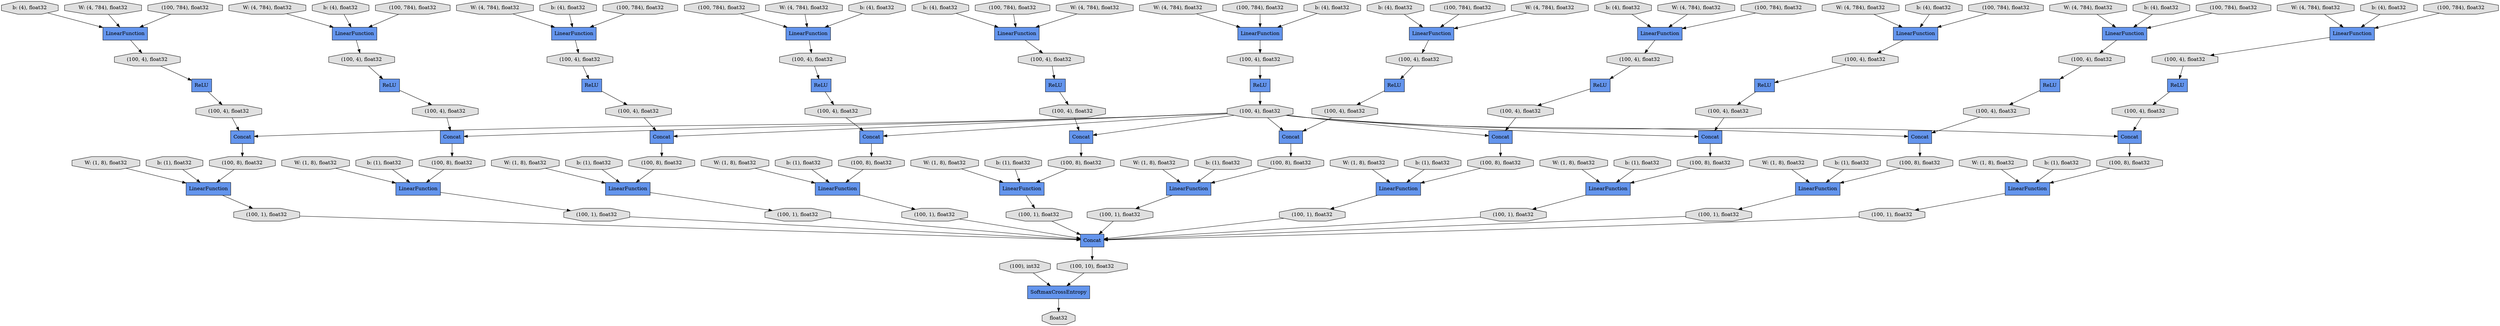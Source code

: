 digraph graphname{rankdir=TB;140531628105800 [label="ReLU",shape="record",fillcolor="#6495ED",style="filled"];140531671474304 [label="b: (4), float32",shape="octagon",fillcolor="#E0E0E0",style="filled"];140531657187512 [label="LinearFunction",shape="record",fillcolor="#6495ED",style="filled"];140531628106024 [label="SoftmaxCrossEntropy",shape="record",fillcolor="#6495ED",style="filled"];140531628155176 [label="W: (1, 8), float32",shape="octagon",fillcolor="#E0E0E0",style="filled"];140531664839008 [label="b: (4), float32",shape="octagon",fillcolor="#E0E0E0",style="filled"];140531628106136 [label="(100, 4), float32",shape="octagon",fillcolor="#E0E0E0",style="filled"];140531664839064 [label="W: (4, 784), float32",shape="octagon",fillcolor="#E0E0E0",style="filled"];140531628155400 [label="b: (1), float32",shape="octagon",fillcolor="#E0E0E0",style="filled"];140531628106248 [label="ReLU",shape="record",fillcolor="#6495ED",style="filled"];140531664839344 [label="W: (4, 784), float32",shape="octagon",fillcolor="#E0E0E0",style="filled"];140531628106472 [label="(100, 4), float32",shape="octagon",fillcolor="#E0E0E0",style="filled"];140531641983776 [label="W: (4, 784), float32",shape="octagon",fillcolor="#E0E0E0",style="filled"];140531628106584 [label="ReLU",shape="record",fillcolor="#6495ED",style="filled"];140531628155904 [label="W: (1, 8), float32",shape="octagon",fillcolor="#E0E0E0",style="filled"];140531671539664 [label="(100, 784), float32",shape="octagon",fillcolor="#E0E0E0",style="filled"];140531628106808 [label="(100, 4), float32",shape="octagon",fillcolor="#E0E0E0",style="filled"];140531617489976 [label="LinearFunction",shape="record",fillcolor="#6495ED",style="filled"];140531664782392 [label="W: (4, 784), float32",shape="octagon",fillcolor="#E0E0E0",style="filled"];140531628106920 [label="ReLU",shape="record",fillcolor="#6495ED",style="filled"];140531617555624 [label="(100, 4), float32",shape="octagon",fillcolor="#E0E0E0",style="filled"];140531664839848 [label="b: (4), float32",shape="octagon",fillcolor="#E0E0E0",style="filled"];140531628156128 [label="b: (1), float32",shape="octagon",fillcolor="#E0E0E0",style="filled"];140531628107032 [label="(100), int32",shape="octagon",fillcolor="#E0E0E0",style="filled"];140531628107144 [label="(100, 4), float32",shape="octagon",fillcolor="#E0E0E0",style="filled"];140531664782728 [label="b: (4), float32",shape="octagon",fillcolor="#E0E0E0",style="filled"];140531664840128 [label="b: (4), float32",shape="octagon",fillcolor="#E0E0E0",style="filled"];140531628107256 [label="ReLU",shape="record",fillcolor="#6495ED",style="filled"];140531628156632 [label="W: (1, 8), float32",shape="octagon",fillcolor="#E0E0E0",style="filled"];140531628107480 [label="(100, 4), float32",shape="octagon",fillcolor="#E0E0E0",style="filled"];140531628107592 [label="ReLU",shape="record",fillcolor="#6495ED",style="filled"];140531649865544 [label="(100, 784), float32",shape="octagon",fillcolor="#E0E0E0",style="filled"];140531628156856 [label="b: (1), float32",shape="octagon",fillcolor="#E0E0E0",style="filled"];140531657517040 [label="(100, 784), float32",shape="octagon",fillcolor="#E0E0E0",style="filled"];140531649710064 [label="(100, 784), float32",shape="octagon",fillcolor="#E0E0E0",style="filled"];140531628107816 [label="(100, 4), float32",shape="octagon",fillcolor="#E0E0E0",style="filled"];140531628107928 [label="ReLU",shape="record",fillcolor="#6495ED",style="filled"];140531664840912 [label="W: (4, 784), float32",shape="octagon",fillcolor="#E0E0E0",style="filled"];140531628108152 [label="(100, 4), float32",shape="octagon",fillcolor="#E0E0E0",style="filled"];140531628157360 [label="W: (1, 8), float32",shape="octagon",fillcolor="#E0E0E0",style="filled"];140531664841136 [label="b: (4), float32",shape="octagon",fillcolor="#E0E0E0",style="filled"];140531628108264 [label="ReLU",shape="record",fillcolor="#6495ED",style="filled"];140531628157584 [label="b: (1), float32",shape="octagon",fillcolor="#E0E0E0",style="filled"];140531628108488 [label="(100, 4), float32",shape="octagon",fillcolor="#E0E0E0",style="filled"];140531628108600 [label="ReLU",shape="record",fillcolor="#6495ED",style="filled"];140531628108712 [label="float32",shape="octagon",fillcolor="#E0E0E0",style="filled"];140531664841640 [label="W: (4, 784), float32",shape="octagon",fillcolor="#E0E0E0",style="filled"];140531628108824 [label="(100, 4), float32",shape="octagon",fillcolor="#E0E0E0",style="filled"];140531628158088 [label="W: (1, 8), float32",shape="octagon",fillcolor="#E0E0E0",style="filled"];140531628108936 [label="ReLU",shape="record",fillcolor="#6495ED",style="filled"];140531664841864 [label="b: (4), float32",shape="octagon",fillcolor="#E0E0E0",style="filled"];140531628158312 [label="b: (1), float32",shape="octagon",fillcolor="#E0E0E0",style="filled"];140531628109160 [label="(100, 4), float32",shape="octagon",fillcolor="#E0E0E0",style="filled"];140531628109272 [label="ReLU",shape="record",fillcolor="#6495ED",style="filled"];140531657174600 [label="LinearFunction",shape="record",fillcolor="#6495ED",style="filled"];140531664834120 [label="W: (4, 784), float32",shape="octagon",fillcolor="#E0E0E0",style="filled"];140531628109496 [label="(100, 4), float32",shape="octagon",fillcolor="#E0E0E0",style="filled"];140531628122008 [label="LinearFunction",shape="record",fillcolor="#6495ED",style="filled"];140531664842480 [label="W: (1, 8), float32",shape="octagon",fillcolor="#E0E0E0",style="filled"];140531628158816 [label="W: (1, 8), float32",shape="octagon",fillcolor="#E0E0E0",style="filled"];140531628109720 [label="LinearFunction",shape="record",fillcolor="#6495ED",style="filled"];140531628109776 [label="Concat",shape="record",fillcolor="#6495ED",style="filled"];140531664842704 [label="b: (1), float32",shape="octagon",fillcolor="#E0E0E0",style="filled"];140531628118144 [label="(100, 1), float32",shape="octagon",fillcolor="#E0E0E0",style="filled"];140531627995264 [label="(100, 1), float32",shape="octagon",fillcolor="#E0E0E0",style="filled"];140531628028032 [label="b: (1), float32",shape="octagon",fillcolor="#E0E0E0",style="filled"];140531627995320 [label="(100, 10), float32",shape="octagon",fillcolor="#E0E0E0",style="filled"];140531641872512 [label="LinearFunction",shape="record",fillcolor="#6495ED",style="filled"];140531628118312 [label="(100, 8), float32",shape="octagon",fillcolor="#E0E0E0",style="filled"];140531664752992 [label="W: (4, 784), float32",shape="octagon",fillcolor="#E0E0E0",style="filled"];140531609588064 [label="(100, 784), float32",shape="octagon",fillcolor="#E0E0E0",style="filled"];140531628118480 [label="LinearFunction",shape="record",fillcolor="#6495ED",style="filled"];140531628118536 [label="Concat",shape="record",fillcolor="#6495ED",style="filled"];140531628118648 [label="(100, 1), float32",shape="octagon",fillcolor="#E0E0E0",style="filled"];140531628028536 [label="W: (1, 8), float32",shape="octagon",fillcolor="#E0E0E0",style="filled"];140531664753272 [label="b: (4), float32",shape="octagon",fillcolor="#E0E0E0",style="filled"];140531628118816 [label="(100, 8), float32",shape="octagon",fillcolor="#E0E0E0",style="filled"];140531628028760 [label="b: (1), float32",shape="octagon",fillcolor="#E0E0E0",style="filled"];140531658388312 [label="LinearFunction",shape="record",fillcolor="#6495ED",style="filled"];140531628118984 [label="LinearFunction",shape="record",fillcolor="#6495ED",style="filled"];140531658388424 [label="(100, 4), float32",shape="octagon",fillcolor="#E0E0E0",style="filled"];140531628119040 [label="Concat",shape="record",fillcolor="#6495ED",style="filled"];140531628119152 [label="(100, 1), float32",shape="octagon",fillcolor="#E0E0E0",style="filled"];140531628119320 [label="(100, 8), float32",shape="octagon",fillcolor="#E0E0E0",style="filled"];140531657315664 [label="Concat",shape="record",fillcolor="#6495ED",style="filled"];140531628029264 [label="W: (1, 8), float32",shape="octagon",fillcolor="#E0E0E0",style="filled"];140531609589072 [label="(100, 4), float32",shape="octagon",fillcolor="#E0E0E0",style="filled"];140531628119488 [label="LinearFunction",shape="record",fillcolor="#6495ED",style="filled"];140531628119544 [label="Concat",shape="record",fillcolor="#6495ED",style="filled"];140531613742584 [label="(100, 4), float32",shape="octagon",fillcolor="#E0E0E0",style="filled"];140531628029488 [label="b: (1), float32",shape="octagon",fillcolor="#E0E0E0",style="filled"];140531657315888 [label="(100, 4), float32",shape="octagon",fillcolor="#E0E0E0",style="filled"];140531628119656 [label="(100, 1), float32",shape="octagon",fillcolor="#E0E0E0",style="filled"];140531657316000 [label="LinearFunction",shape="record",fillcolor="#6495ED",style="filled"];140531625834256 [label="LinearFunction",shape="record",fillcolor="#6495ED",style="filled"];140531628119824 [label="(100, 8), float32",shape="octagon",fillcolor="#E0E0E0",style="filled"];140531658389264 [label="(100, 4), float32",shape="octagon",fillcolor="#E0E0E0",style="filled"];140531609589576 [label="LinearFunction",shape="record",fillcolor="#6495ED",style="filled"];140531628119992 [label="LinearFunction",shape="record",fillcolor="#6495ED",style="filled"];140531628120048 [label="Concat",shape="record",fillcolor="#6495ED",style="filled"];140531628029992 [label="W: (1, 8), float32",shape="octagon",fillcolor="#E0E0E0",style="filled"];140531628120160 [label="(100, 1), float32",shape="octagon",fillcolor="#E0E0E0",style="filled"];140531664754896 [label="b: (4), float32",shape="octagon",fillcolor="#E0E0E0",style="filled"];140531628120328 [label="(100, 8), float32",shape="octagon",fillcolor="#E0E0E0",style="filled"];140531628030216 [label="b: (1), float32",shape="octagon",fillcolor="#E0E0E0",style="filled"];140531658389768 [label="Concat",shape="record",fillcolor="#6495ED",style="filled"];140531628120496 [label="LinearFunction",shape="record",fillcolor="#6495ED",style="filled"];140531699595696 [label="W: (4, 784), float32",shape="octagon",fillcolor="#E0E0E0",style="filled"];140531628120552 [label="Concat",shape="record",fillcolor="#6495ED",style="filled"];140531628120664 [label="(100, 1), float32",shape="octagon",fillcolor="#E0E0E0",style="filled"];140531671538376 [label="(100, 4), float32",shape="octagon",fillcolor="#E0E0E0",style="filled"];140531628120832 [label="(100, 8), float32",shape="octagon",fillcolor="#E0E0E0",style="filled"];140531609590584 [label="Concat",shape="record",fillcolor="#6495ED",style="filled"];140531628121000 [label="LinearFunction",shape="record",fillcolor="#6495ED",style="filled"];140531609590696 [label="LinearFunction",shape="record",fillcolor="#6495ED",style="filled"];140531628121056 [label="Concat",shape="record",fillcolor="#6495ED",style="filled"];140531609590752 [label="(100, 4), float32",shape="octagon",fillcolor="#E0E0E0",style="filled"];140531692010464 [label="b: (4), float32",shape="octagon",fillcolor="#E0E0E0",style="filled"];140531628121168 [label="(100, 1), float32",shape="octagon",fillcolor="#E0E0E0",style="filled"];140531664755792 [label="W: (4, 784), float32",shape="octagon",fillcolor="#E0E0E0",style="filled"];140531664755848 [label="W: (4, 784), float32",shape="octagon",fillcolor="#E0E0E0",style="filled"];140531628121336 [label="(100, 8), float32",shape="octagon",fillcolor="#E0E0E0",style="filled"];140531664755960 [label="b: (4), float32",shape="octagon",fillcolor="#E0E0E0",style="filled"];140531609591144 [label="(100, 4), float32",shape="octagon",fillcolor="#E0E0E0",style="filled"];140531628121504 [label="LinearFunction",shape="record",fillcolor="#6495ED",style="filled"];140531628121560 [label="Concat",shape="record",fillcolor="#6495ED",style="filled"];140531609591256 [label="(100, 784), float32",shape="octagon",fillcolor="#E0E0E0",style="filled"];140531628088792 [label="(100, 784), float32",shape="octagon",fillcolor="#E0E0E0",style="filled"];140531628088848 [label="(100, 4), float32",shape="octagon",fillcolor="#E0E0E0",style="filled"];140531658391056 [label="(100, 784), float32",shape="octagon",fillcolor="#E0E0E0",style="filled"];140531628121672 [label="(100, 1), float32",shape="octagon",fillcolor="#E0E0E0",style="filled"];140531628088904 [label="LinearFunction",shape="record",fillcolor="#6495ED",style="filled"];140531658391112 [label="(100, 784), float32",shape="octagon",fillcolor="#E0E0E0",style="filled"];140531658391168 [label="LinearFunction",shape="record",fillcolor="#6495ED",style="filled"];140531671539328 [label="LinearFunction",shape="record",fillcolor="#6495ED",style="filled"];140531628089072 [label="(100, 1), float32",shape="octagon",fillcolor="#E0E0E0",style="filled"];140531628121840 [label="(100, 8), float32",shape="octagon",fillcolor="#E0E0E0",style="filled"];140531671539496 [label="(100, 8), float32",shape="octagon",fillcolor="#E0E0E0",style="filled"];140531658391392 [label="(100, 784), float32",shape="octagon",fillcolor="#E0E0E0",style="filled"];140531628089184 [label="(100, 784), float32",shape="octagon",fillcolor="#E0E0E0",style="filled"];140531628089240 [label="(100, 8), float32",shape="octagon",fillcolor="#E0E0E0",style="filled"];140531628089296 [label="(100, 4), float32",shape="octagon",fillcolor="#E0E0E0",style="filled"];140531628106136 -> 140531658389768;140531628121840 -> 140531628122008;140531692010464 -> 140531657187512;140531664839064 -> 140531609590696;140531628156632 -> 140531628118984;140531628106136 -> 140531628118536;140531628118816 -> 140531628118984;140531628121672 -> 140531657315664;140531641983776 -> 140531657187512;140531628119488 -> 140531628119656;140531628088904 -> 140531628089296;140531657517040 -> 140531657187512;140531628106136 -> 140531628120552;140531628028536 -> 140531628121000;140531628106136 -> 140531628120048;140531628109272 -> 140531628109496;140531658391056 -> 140531658391168;140531628156856 -> 140531628118984;140531628108824 -> 140531628120552;140531628120048 -> 140531628120328;140531628106584 -> 140531628106808;140531628089184 -> 140531628088904;140531658389768 -> 140531671539496;140531628118648 -> 140531657315664;140531617555624 -> 140531628106920;140531628108936 -> 140531628109160;140531609589576 -> 140531609590752;140531628106024 -> 140531628108712;140531628120328 -> 140531628120496;140531609590584 -> 140531628089240;140531628106136 -> 140531628119040;140531671538376 -> 140531628107256;140531664754896 -> 140531658391168;140531664839848 -> 140531609590696;140531664841136 -> 140531657174600;140531628122008 -> 140531627995264;140531628028032 -> 140531628120496;140531628029488 -> 140531628121504;140531657174600 -> 140531628088848;140531664842704 -> 140531625834256;140531664839008 -> 140531609589576;140531628106136 -> 140531628121056;140531628106136 -> 140531609590584;140531628089240 -> 140531628109720;140531628157584 -> 140531628119488;140531628109496 -> 140531628121560;140531628029992 -> 140531628122008;140531628119824 -> 140531628119992;140531628156128 -> 140531628118480;140531664842480 -> 140531625834256;140531628107032 -> 140531628106024;140531628121336 -> 140531628121504;140531628119320 -> 140531628119488;140531628119544 -> 140531628119824;140531664839344 -> 140531609589576;140531628121504 -> 140531628121672;140531628120552 -> 140531628120832;140531627995320 -> 140531628106024;140531699595696 -> 140531617489976;140531628108152 -> 140531628119544;140531628158312 -> 140531628119992;140531609590696 -> 140531609591144;140531657187512 -> 140531657315888;140531664840128 -> 140531617489976;140531664782392 -> 140531671539328;140531609589072 -> 140531628107928;140531628121000 -> 140531628121168;140531628108488 -> 140531628120048;140531658388312 -> 140531617555624;140531628121168 -> 140531657315664;140531664841640 -> 140531628088904;140531628030216 -> 140531628122008;140531628109160 -> 140531628121056;140531628106136 -> 140531628109776;140531671539664 -> 140531671539328;140531664834120 -> 140531641872512;140531664840912 -> 140531657174600;140531628107928 -> 140531628108152;140531628107256 -> 140531628107480;140531671474304 -> 140531641872512;140531628155904 -> 140531628118480;140531658391392 -> 140531658388312;140531628106472 -> 140531658389768;140531628089296 -> 140531628109272;140531657316000 -> 140531658389264;140531628118144 -> 140531657315664;140531627995264 -> 140531657315664;140531671539496 -> 140531625834256;140531617489976 -> 140531609589072;140531664755848 -> 140531658391168;140531657315664 -> 140531627995320;140531628120496 -> 140531628120664;140531628118480 -> 140531628118648;140531671539328 -> 140531671538376;140531641872512 -> 140531613742584;140531628107816 -> 140531628119040;140531628118984 -> 140531628119152;140531628107480 -> 140531628118536;140531664753272 -> 140531658388312;140531628028760 -> 140531628121000;140531628107144 -> 140531628109776;140531628106248 -> 140531628106472;140531628108600 -> 140531628108824;140531664752992 -> 140531658388312;140531625834256 -> 140531628089072;140531664782728 -> 140531671539328;140531658389264 -> 140531628106248;140531628119992 -> 140531628120160;140531628109720 -> 140531628118144;140531628088792 -> 140531657174600;140531628157360 -> 140531628119488;140531628106136 -> 140531628121560;140531658391112 -> 140531657316000;140531628119152 -> 140531657315664;140531628109776 -> 140531628118312;140531628155176 -> 140531628109720;140531628158816 -> 140531628120496;140531628089072 -> 140531657315664;140531628118536 -> 140531628118816;140531628088848 -> 140531628108936;140531628120832 -> 140531628121000;140531609590752 -> 140531628108264;140531628158088 -> 140531628119992;140531664841864 -> 140531628088904;140531609588064 -> 140531609590696;140531628119656 -> 140531657315664;140531664755960 -> 140531657316000;140531628119040 -> 140531628119320;140531658388424 -> 140531628106584;140531628120664 -> 140531657315664;140531628121560 -> 140531628121840;140531628029264 -> 140531628121504;140531628121056 -> 140531628121336;140531664755792 -> 140531657316000;140531628106136 -> 140531628119544;140531628155400 -> 140531628109720;140531628107592 -> 140531628107816;140531609591256 -> 140531609589576;140531628120160 -> 140531657315664;140531628106920 -> 140531628107144;140531628105800 -> 140531628106136;140531658391168 -> 140531658388424;140531613742584 -> 140531628107592;140531657315888 -> 140531628105800;140531628108264 -> 140531628108488;140531609591144 -> 140531628108600;140531628118312 -> 140531628118480;140531628106808 -> 140531609590584;140531649865544 -> 140531641872512;140531649710064 -> 140531617489976;}